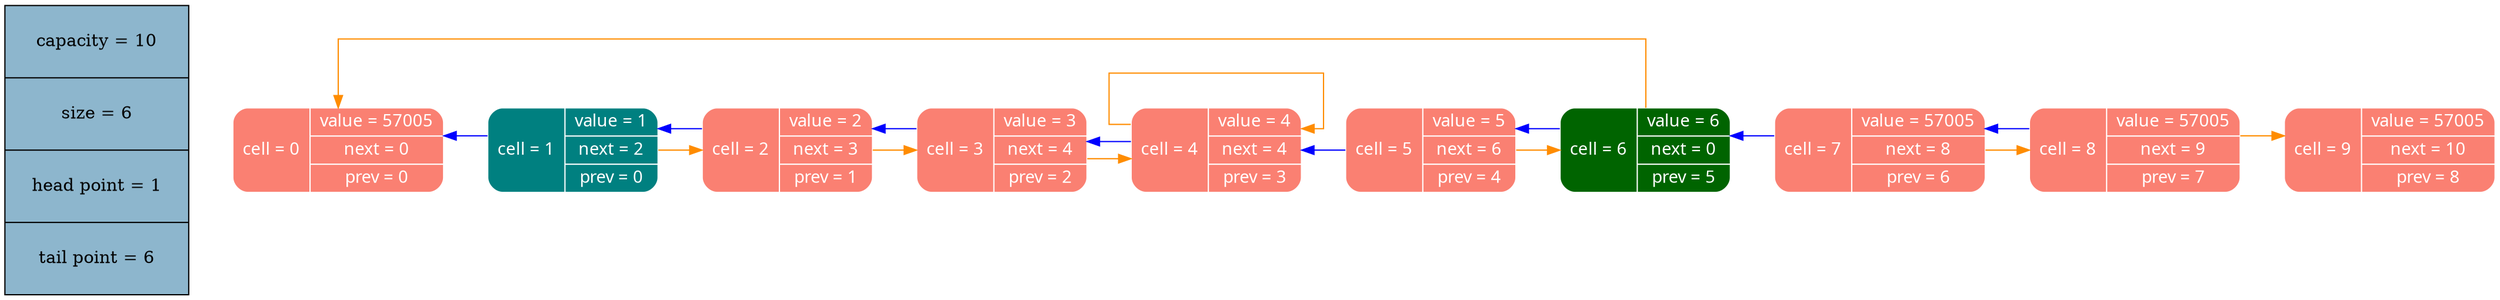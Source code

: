 digraph   
{
rankdir = "LR"
splines = "ortho"

node_stat [margin = "0.3*0.3", style = "filled", shape = "record", fillcolor = "#8DB6CD" label = "capacity = 10 | size = 6 | head point = 1 | tail point = 6"]
{rank = source; node_stat}

node0 [shape = "Mrecord", fillcolor = "#FA8072", style = "filled", fontcolor = "white", fontname = "Calibri", color = "white", label = "{cell = 0\n | {value = 57005 |next = 0 |prev = 0}}"]
node1 [shape = "Mrecord", fillcolor = "#008080", style = "filled", fontcolor = "white", fontname = "Calibri", color = "white", label = "{cell = 1\n | {value = 1 |next = 2 |prev = 0}}"]
node2 [shape = "Mrecord", fillcolor = "#FA8072", style = "filled", fontcolor = "white", fontname = "Calibri", color = "white", label = "{cell = 2\n | {value = 2 |next = 3 |prev = 1}}"]
node3 [shape = "Mrecord", fillcolor = "#FA8072", style = "filled", fontcolor = "white", fontname = "Calibri", color = "white", label = "{cell = 3\n | {value = 3 |next = 4 |prev = 2}}"]
node4 [shape = "Mrecord", fillcolor = "#FA8072", style = "filled", fontcolor = "white", fontname = "Calibri", color = "white", label = "{cell = 4\n | {value = 4 |next = 4 |prev = 3}}"]
node5 [shape = "Mrecord", fillcolor = "#FA8072", style = "filled", fontcolor = "white", fontname = "Calibri", color = "white", label = "{cell = 5\n | {value = 5 |next = 6 |prev = 4}}"]
node6 [shape = "Mrecord", fillcolor = "#006400", style = "filled", fontcolor = "white", fontname = "Calibri", color = "white", label = "{cell = 6\n | {value = 6 |next = 0 |prev = 5}}"]
node7 [shape = "Mrecord", fillcolor = "#FA8072", style = "filled", fontcolor = "white", fontname = "Calibri", color = "white", label = "{cell = 7\n | {value = 57005 |next = 8 |prev = 6}}"]
node8 [shape = "Mrecord", fillcolor = "#FA8072", style = "filled", fontcolor = "white", fontname = "Calibri", color = "white", label = "{cell = 8\n | {value = 57005 |next = 9 |prev = 7}}"]
node9 [shape = "Mrecord", fillcolor = "#FA8072", style = "filled", fontcolor = "white", fontname = "Calibri", color = "white", label = "{cell = 9\n | {value = 57005 |next = 10 |prev = 8}}"]
node0 -> node1 [color = "black", style = "invis", constraint = true, fillcolor = "",   fontcolor = "", fontname = "Calibri", label = ""];
node1 -> node2 [color = "black", style = "invis", constraint = true, fillcolor = "",   fontcolor = "", fontname = "Calibri", label = ""];
node1 -> node2 [color = "#FF8C00", style = "", constraint = false, fillcolor = "",   fontcolor = "", fontname = "Calibri", label = ""];
node1 -> node0 [color = "blue", style = "", constraint = false, fillcolor = "",   fontcolor = "", fontname = "Calibri", label = ""];
node2 -> node3 [color = "black", style = "invis", constraint = true, fillcolor = "",   fontcolor = "", fontname = "Calibri", label = ""];
node2 -> node3 [color = "#FF8C00", style = "", constraint = false, fillcolor = "",   fontcolor = "", fontname = "Calibri", label = ""];
node2 -> node1 [color = "blue", style = "", constraint = false, fillcolor = "",   fontcolor = "", fontname = "Calibri", label = ""];
node3 -> node4 [color = "black", style = "invis", constraint = true, fillcolor = "",   fontcolor = "", fontname = "Calibri", label = ""];
node3 -> node4 [color = "#FF8C00", style = "", constraint = false, fillcolor = "",   fontcolor = "", fontname = "Calibri", label = ""];
node3 -> node2 [color = "blue", style = "", constraint = false, fillcolor = "",   fontcolor = "", fontname = "Calibri", label = ""];
node4 -> node5 [color = "black", style = "invis", constraint = true, fillcolor = "",   fontcolor = "", fontname = "Calibri", label = ""];
node4 -> node4 [color = "#FF8C00", style = "", constraint = false, fillcolor = "",   fontcolor = "", fontname = "Calibri", label = ""];
node4 -> node3 [color = "blue", style = "", constraint = false, fillcolor = "",   fontcolor = "", fontname = "Calibri", label = ""];
node5 -> node6 [color = "black", style = "invis", constraint = true, fillcolor = "",   fontcolor = "", fontname = "Calibri", label = ""];
node5 -> node6 [color = "#FF8C00", style = "", constraint = false, fillcolor = "",   fontcolor = "", fontname = "Calibri", label = ""];
node5 -> node4 [color = "blue", style = "", constraint = false, fillcolor = "",   fontcolor = "", fontname = "Calibri", label = ""];
node6 -> node7 [color = "black", style = "invis", constraint = true, fillcolor = "",   fontcolor = "", fontname = "Calibri", label = ""];
node6 -> node0 [color = "#FF8C00", style = "", constraint = false, fillcolor = "",   fontcolor = "", fontname = "Calibri", label = ""];
node6 -> node5 [color = "blue", style = "", constraint = false, fillcolor = "",   fontcolor = "", fontname = "Calibri", label = ""];
node7 -> node8 [color = "black", style = "invis", constraint = true, fillcolor = "",   fontcolor = "", fontname = "Calibri", label = ""];
node7 -> node8 [color = "#FF8C00", style = "", constraint = false, fillcolor = "",   fontcolor = "", fontname = "Calibri", label = ""];
node7 -> node6 [color = "blue", style = "", constraint = false, fillcolor = "",   fontcolor = "", fontname = "Calibri", label = ""];
node8 -> node9 [color = "black", style = "invis", constraint = true, fillcolor = "",   fontcolor = "", fontname = "Calibri", label = ""];
node8 -> node9 [color = "#FF8C00", style = "", constraint = false, fillcolor = "",   fontcolor = "", fontname = "Calibri", label = ""];
node8 -> node7 [color = "blue", style = "", constraint = false, fillcolor = "",   fontcolor = "", fontname = "Calibri", label = ""];
}
